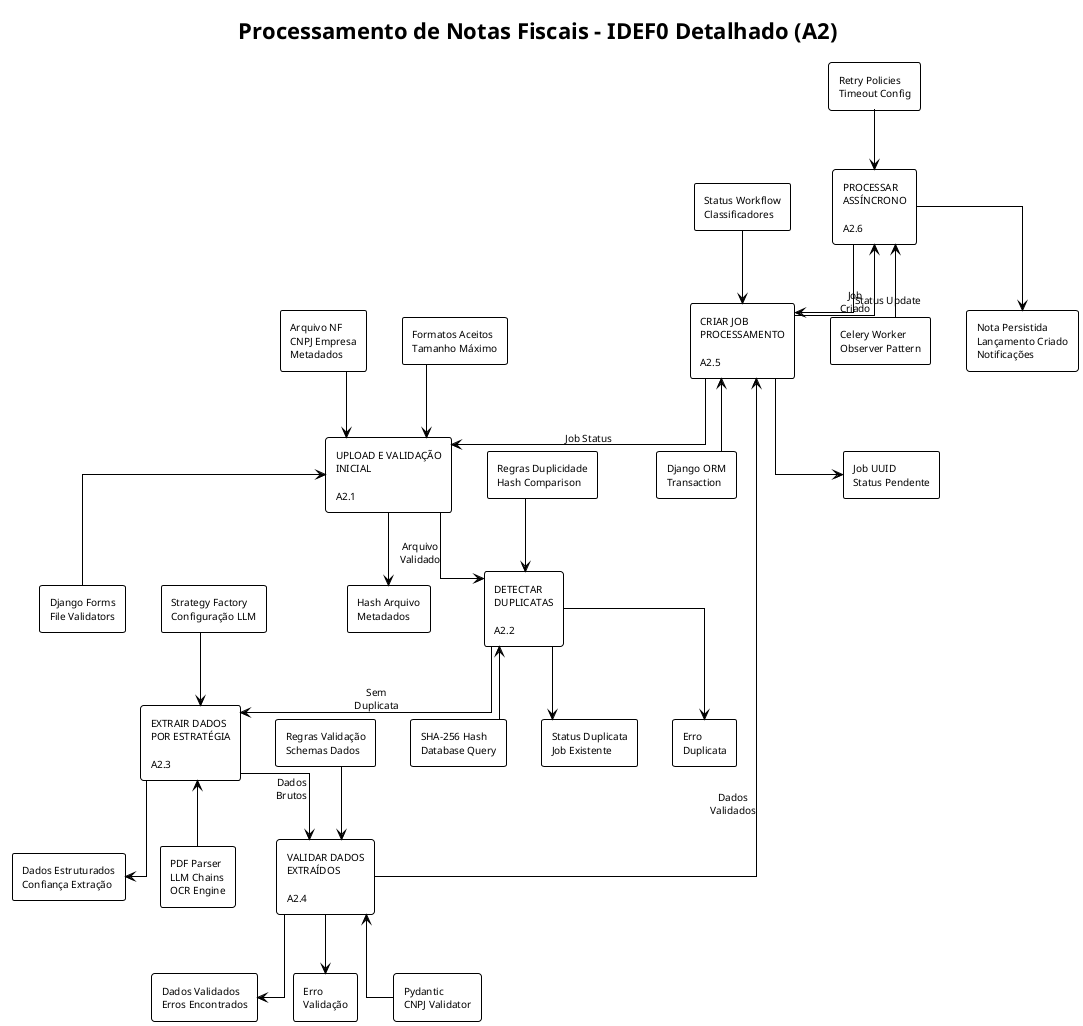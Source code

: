 @startuml IDEF0_ProcessamentoDetalhado
!theme plain
skinparam backgroundColor white
skinparam defaultFontName Arial
skinparam defaultFontSize 10
skinparam linetype ortho

title Processamento de Notas Fiscais - IDEF0 Detalhado (A2)

' Entradas
agent "Arquivo NF\nCNPJ Empresa\nMetadados" as Input

' Subprocessos
rectangle "UPLOAD E VALIDAÇÃO\nINICIAL\n\nA2.1" as A21
rectangle "DETECTAR\nDUPLICATAS\n\nA2.2" as A22
rectangle "EXTRAIR DADOS\nPOR ESTRATÉGIA\n\nA2.3" as A23
rectangle "VALIDAR DADOS\nEXTRAÍDOS\n\nA2.4" as A24
rectangle "CRIAR JOB\nPROCESSAMENTO\n\nA2.5" as A25
rectangle "PROCESSAR\nASSÍNCRONO\n\nA2.6" as A26

' Controles
agent "Formatos Aceitos\nTamanho Máximo" as Control21
agent "Regras Duplicidade\nHash Comparison" as Control22
agent "Strategy Factory\nConfiguração LLM" as Control23
agent "Regras Validação\nSchemas Dados" as Control24
agent "Status Workflow\nClassificadores" as Control25
agent "Retry Policies\nTimeout Config" as Control26

' Saídas intermediárias
agent "Hash Arquivo\nMetadados" as Output21
agent "Status Duplicata\nJob Existente" as Output22
agent "Dados Estruturados\nConfiança Extração" as Output23
agent "Dados Validados\nErros Encontrados" as Output24
agent "Job UUID\nStatus Pendente" as Output25
agent "Nota Persistida\nLançamento Criado\nNotificações" as Output26

' Saídas de erro
agent "Erro\nDuplicata" as Error22
agent "Erro\nValidação" as Error24

' Mecanismos
agent "Django Forms\nFile Validators" as Mech21
agent "SHA-256 Hash\nDatabase Query" as Mech22
agent "PDF Parser\nLLM Chains\nOCR Engine" as Mech23
agent "Pydantic\nCNPJ Validator" as Mech24
agent "Django ORM\nTransaction" as Mech25
agent "Celery Worker\nObserver Pattern" as Mech26

' Fluxo sequencial principal
Input --> A21
A21 --> A22 : Arquivo\nValidado
A22 --> A23 : Sem\nDuplicata
A23 --> A24 : Dados\nBrutos
A24 --> A25 : Dados\nValidados
A25 --> A26 : Job\nCriado

' Controles
Control21 -down-> A21
Control22 -down-> A22
Control23 -down-> A23
Control24 -down-> A24
Control25 -down-> A25
Control26 -down-> A26

' Saídas
A21 --> Output21
A22 --> Output22
A23 --> Output23
A24 --> Output24
A25 --> Output25
A26 --> Output26

' Erros
A22 --> Error22
A24 --> Error24

' Mecanismos
Mech21 -up-> A21
Mech22 -up-> A22
Mech23 -up-> A23
Mech24 -up-> A24
Mech25 -up-> A25
Mech26 -up-> A26

' Feedback
A26 --> A25 : Status Update
A25 --> A21 : Job Status

@enduml